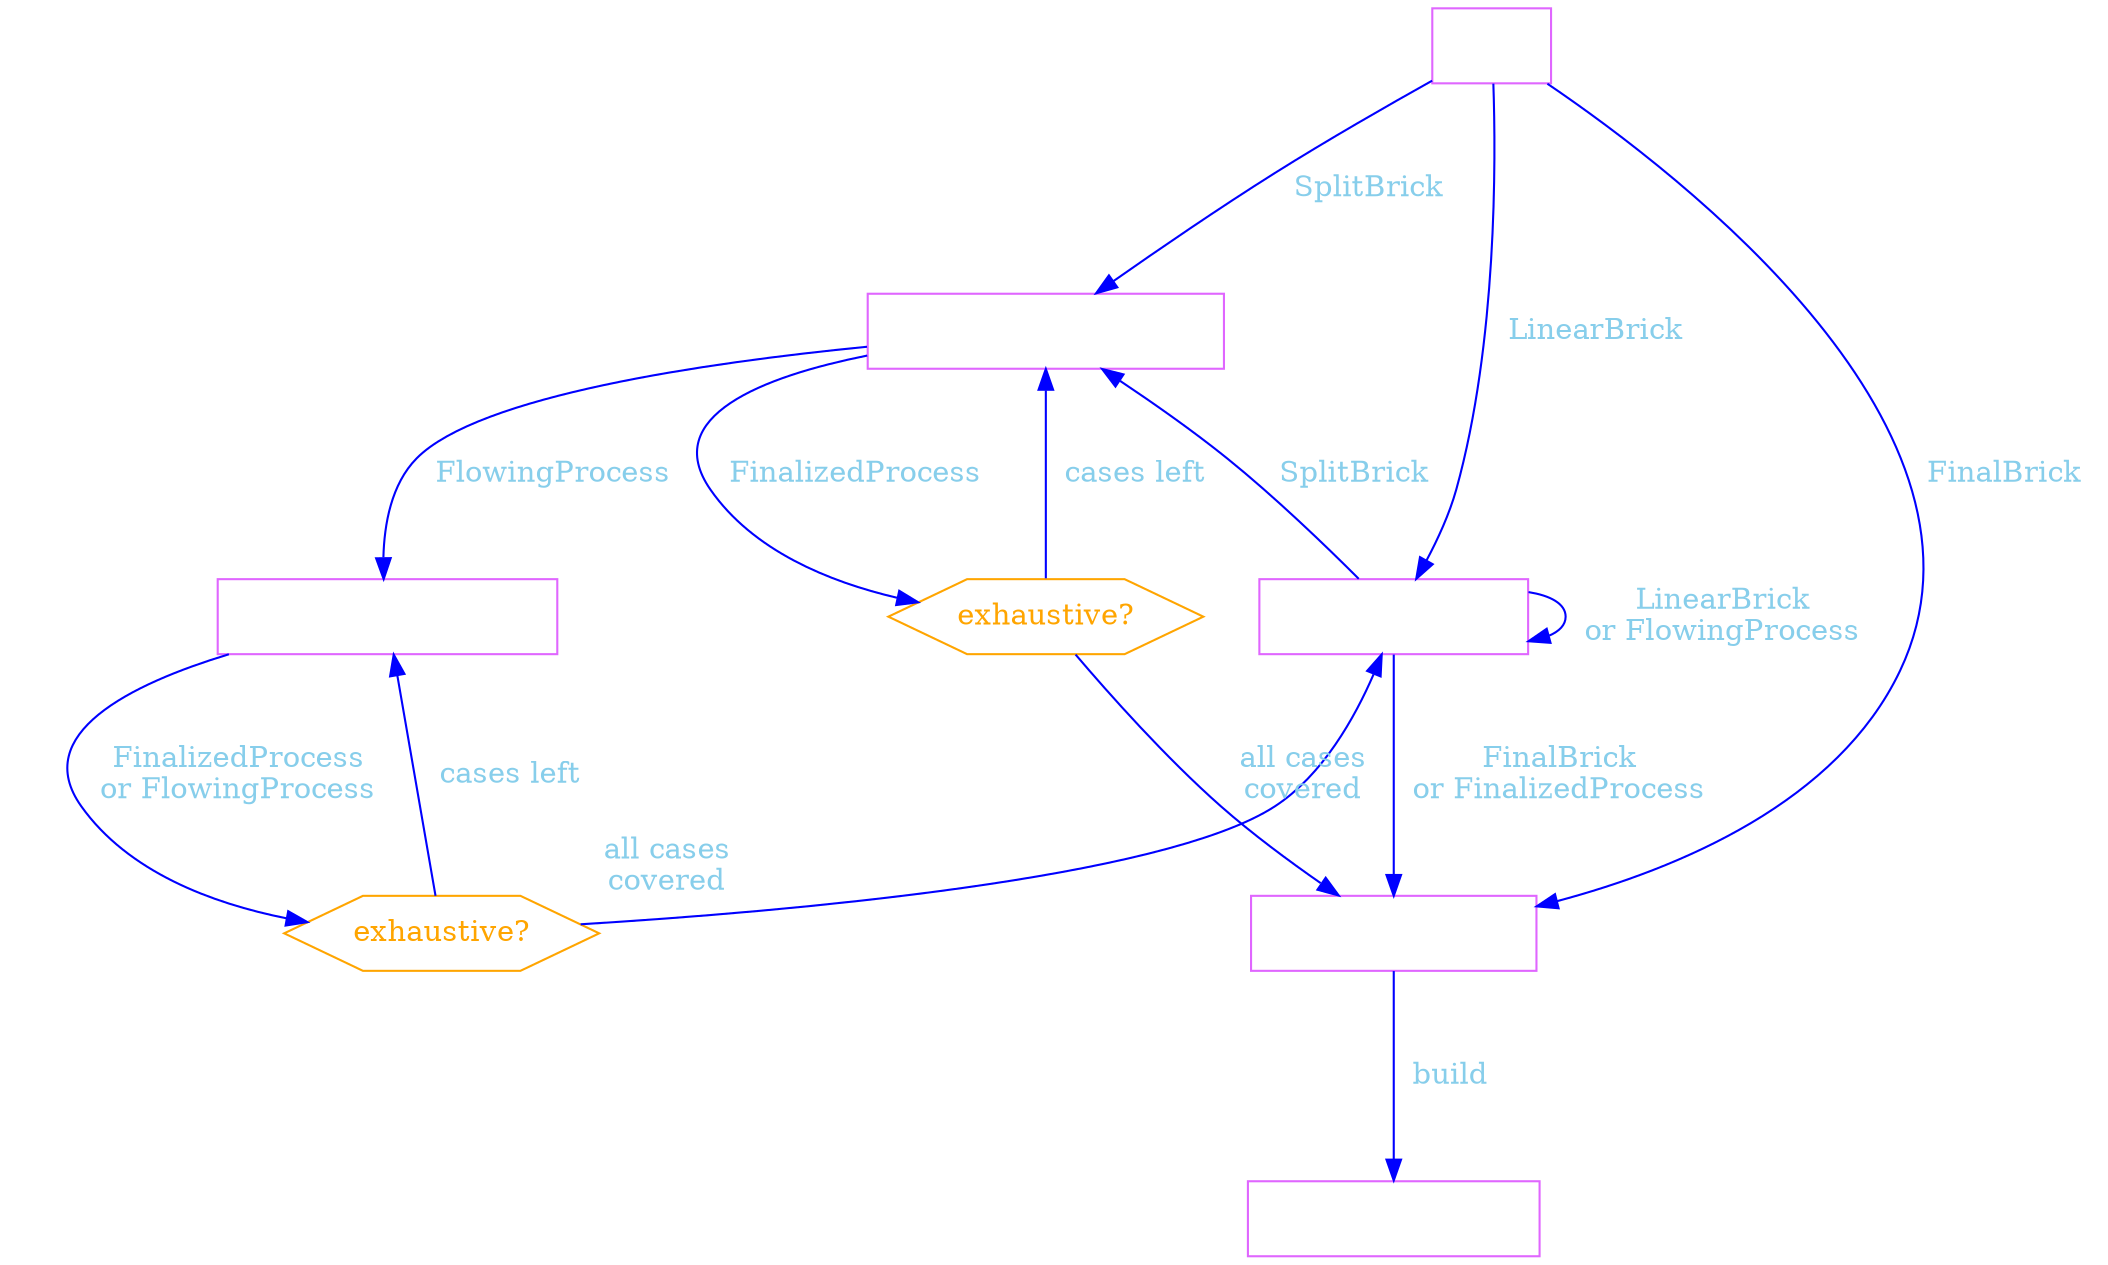 digraph {
    # https://dreampuf.github.io/GraphvizOnline/
    bgcolor=transparent
    ranksep=1.2;

    Entry [label="Entry", shape=box, color=mediumorchid1, fontcolor=white]
    End [label="RunnableProcess", shape=box, color=mediumorchid1, fontcolor=white]
    FinalizedProcess [label="FinalizedProcess", shape=box, color=mediumorchid1, fontcolor=white]
    FlowingProcess [label="FlowingProcess", shape=box, color=mediumorchid1, fontcolor=white]

    subgraph cluster0 {
        color = invis;
        FlowingSplitProcess [label="FlowingSplitProcess", shape=box, color=mediumorchid1, fontcolor=white]
        flowing_split_cases [label="exhaustive?", shape=hexagon, color=orange, fontcolor=orange]
    }
    subgraph cluster1 {
        color = invis;
        FinalizedSplitProcess [label="FinalizedSplitProcess", shape=box, color=mediumorchid1, fontcolor=white]
        finalized_split_cases_final [label="exhaustive?", shape=hexagon, color=orange, fontcolor=orange]
    }

    Entry -> FinalizedProcess [label="  FinalBrick  ", color=blue, fontcolor=skyblue]
    FinalizedProcess -> End [label="  build  ", color=blue, fontcolor=skyblue]
    Entry -> FlowingProcess [label="  LinearBrick  ", color=blue, fontcolor=skyblue]
    FlowingProcess -> FlowingProcess [label="  LinearBrick  \n  or FlowingProcess  ", color=blue, fontcolor=skyblue]
    FlowingProcess -> FinalizedProcess [label="  FinalBrick  \n  or FinalizedProcess  ", color=blue, fontcolor=skyblue]
    Entry -> FinalizedSplitProcess [label="  SplitBrick  ", color=blue, fontcolor=skyblue]
    FlowingProcess -> FinalizedSplitProcess [label="  SplitBrick  ", color=blue, fontcolor=skyblue]

    FinalizedSplitProcess -> finalized_split_cases_final [label="  FinalizedProcess  ", color=blue, fontcolor=skyblue]
    finalized_split_cases_final -> FinalizedSplitProcess [label="  cases left  ", color=blue, fontcolor=skyblue]
    finalized_split_cases_final -> FinalizedProcess [label="  all cases  \n  covered  ", color=blue, fontcolor=skyblue]

    FinalizedSplitProcess -> FlowingSplitProcess [label="  FlowingProcess  ", color=blue, fontcolor=skyblue]

    FlowingSplitProcess -> flowing_split_cases [label="  FinalizedProcess  \n  or FlowingProcess  ", color=blue, fontcolor=skyblue]
    flowing_split_cases -> FlowingSplitProcess [label="  cases left  ", color=blue, fontcolor=skyblue]
    flowing_split_cases -> FlowingProcess [taillabel="  all cases  \n  covered  ", color=blue, fontcolor=skyblue  , labeldistance=5, labelangle=30]
}
